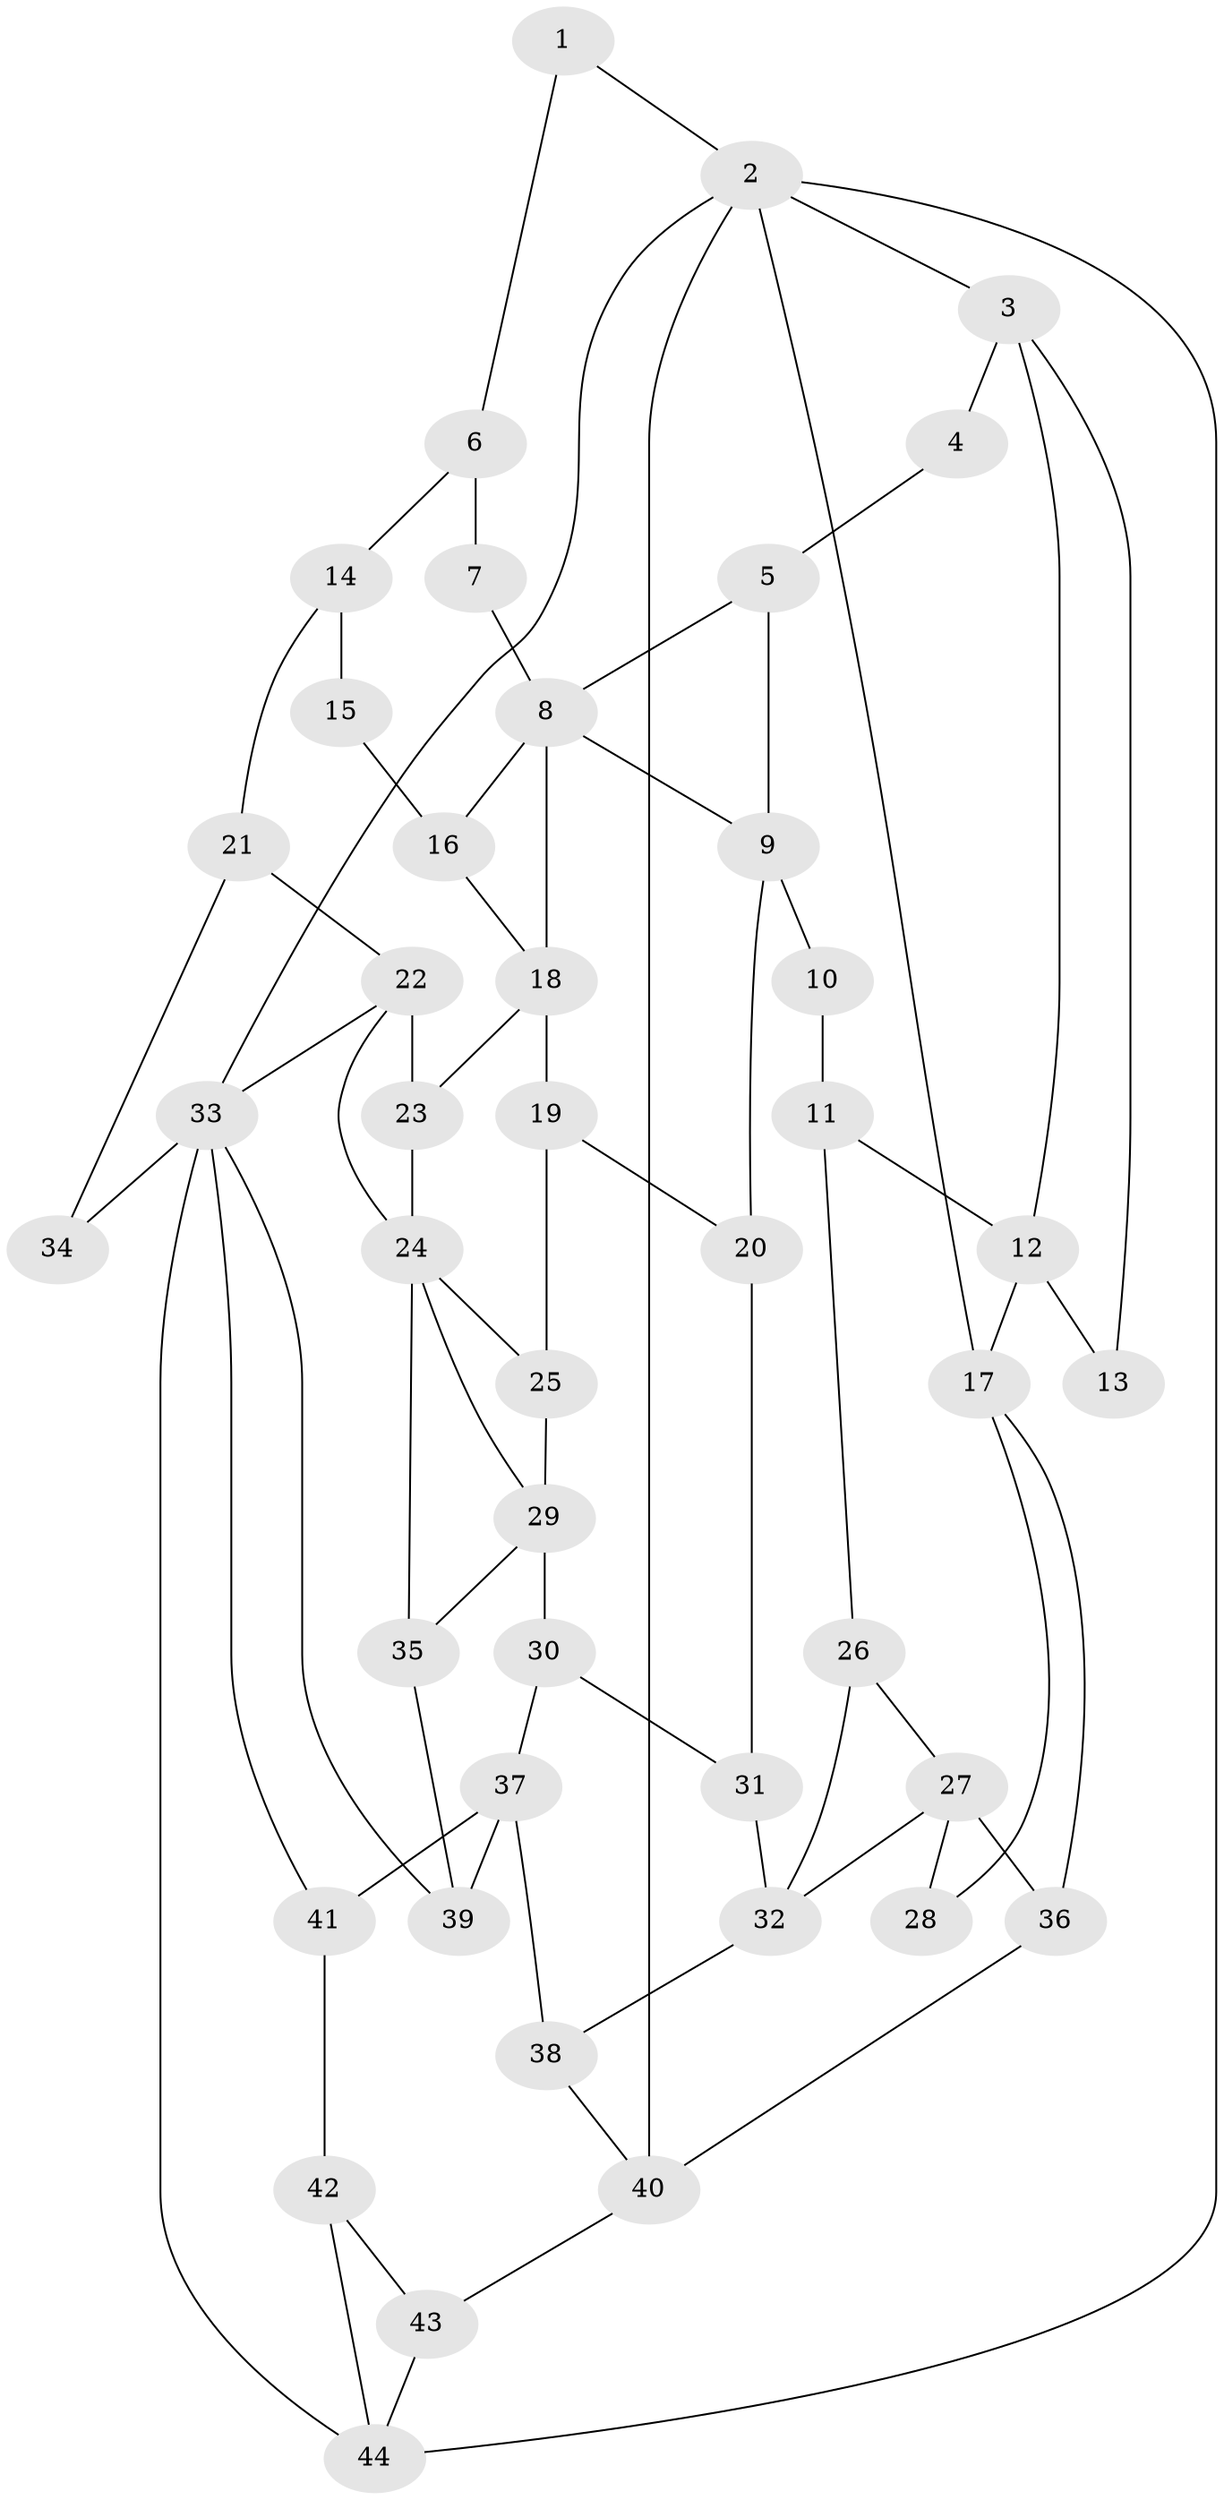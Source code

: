 // original degree distribution, {3: 0.018518518518518517, 5: 0.5740740740740741, 6: 0.19444444444444445, 4: 0.21296296296296297}
// Generated by graph-tools (version 1.1) at 2025/54/03/04/25 22:54:39]
// undirected, 44 vertices, 73 edges
graph export_dot {
  node [color=gray90,style=filled];
  1;
  2;
  3;
  4;
  5;
  6;
  7;
  8;
  9;
  10;
  11;
  12;
  13;
  14;
  15;
  16;
  17;
  18;
  19;
  20;
  21;
  22;
  23;
  24;
  25;
  26;
  27;
  28;
  29;
  30;
  31;
  32;
  33;
  34;
  35;
  36;
  37;
  38;
  39;
  40;
  41;
  42;
  43;
  44;
  1 -- 2 [weight=2.0];
  1 -- 6 [weight=2.0];
  2 -- 3 [weight=1.0];
  2 -- 17 [weight=1.0];
  2 -- 33 [weight=1.0];
  2 -- 40 [weight=1.0];
  2 -- 44 [weight=2.0];
  3 -- 4 [weight=2.0];
  3 -- 12 [weight=1.0];
  3 -- 13 [weight=2.0];
  4 -- 5 [weight=1.0];
  5 -- 8 [weight=1.0];
  5 -- 9 [weight=1.0];
  6 -- 7 [weight=1.0];
  6 -- 14 [weight=2.0];
  7 -- 8 [weight=2.0];
  8 -- 9 [weight=1.0];
  8 -- 16 [weight=1.0];
  8 -- 18 [weight=1.0];
  9 -- 10 [weight=2.0];
  9 -- 20 [weight=1.0];
  10 -- 11 [weight=2.0];
  11 -- 12 [weight=2.0];
  11 -- 26 [weight=1.0];
  12 -- 13 [weight=1.0];
  12 -- 17 [weight=2.0];
  14 -- 15 [weight=2.0];
  14 -- 21 [weight=2.0];
  15 -- 16 [weight=1.0];
  16 -- 18 [weight=1.0];
  17 -- 28 [weight=1.0];
  17 -- 36 [weight=1.0];
  18 -- 19 [weight=1.0];
  18 -- 23 [weight=1.0];
  19 -- 20 [weight=1.0];
  19 -- 25 [weight=1.0];
  20 -- 31 [weight=1.0];
  21 -- 22 [weight=2.0];
  21 -- 34 [weight=2.0];
  22 -- 23 [weight=2.0];
  22 -- 24 [weight=1.0];
  22 -- 33 [weight=1.0];
  23 -- 24 [weight=1.0];
  24 -- 25 [weight=1.0];
  24 -- 29 [weight=1.0];
  24 -- 35 [weight=1.0];
  25 -- 29 [weight=2.0];
  26 -- 27 [weight=1.0];
  26 -- 32 [weight=1.0];
  27 -- 28 [weight=2.0];
  27 -- 32 [weight=1.0];
  27 -- 36 [weight=2.0];
  29 -- 30 [weight=2.0];
  29 -- 35 [weight=1.0];
  30 -- 31 [weight=1.0];
  30 -- 37 [weight=1.0];
  31 -- 32 [weight=1.0];
  32 -- 38 [weight=1.0];
  33 -- 34 [weight=1.0];
  33 -- 39 [weight=1.0];
  33 -- 41 [weight=1.0];
  33 -- 44 [weight=1.0];
  35 -- 39 [weight=1.0];
  36 -- 40 [weight=2.0];
  37 -- 38 [weight=1.0];
  37 -- 39 [weight=1.0];
  37 -- 41 [weight=2.0];
  38 -- 40 [weight=1.0];
  40 -- 43 [weight=1.0];
  41 -- 42 [weight=3.0];
  42 -- 43 [weight=1.0];
  42 -- 44 [weight=2.0];
  43 -- 44 [weight=1.0];
}
